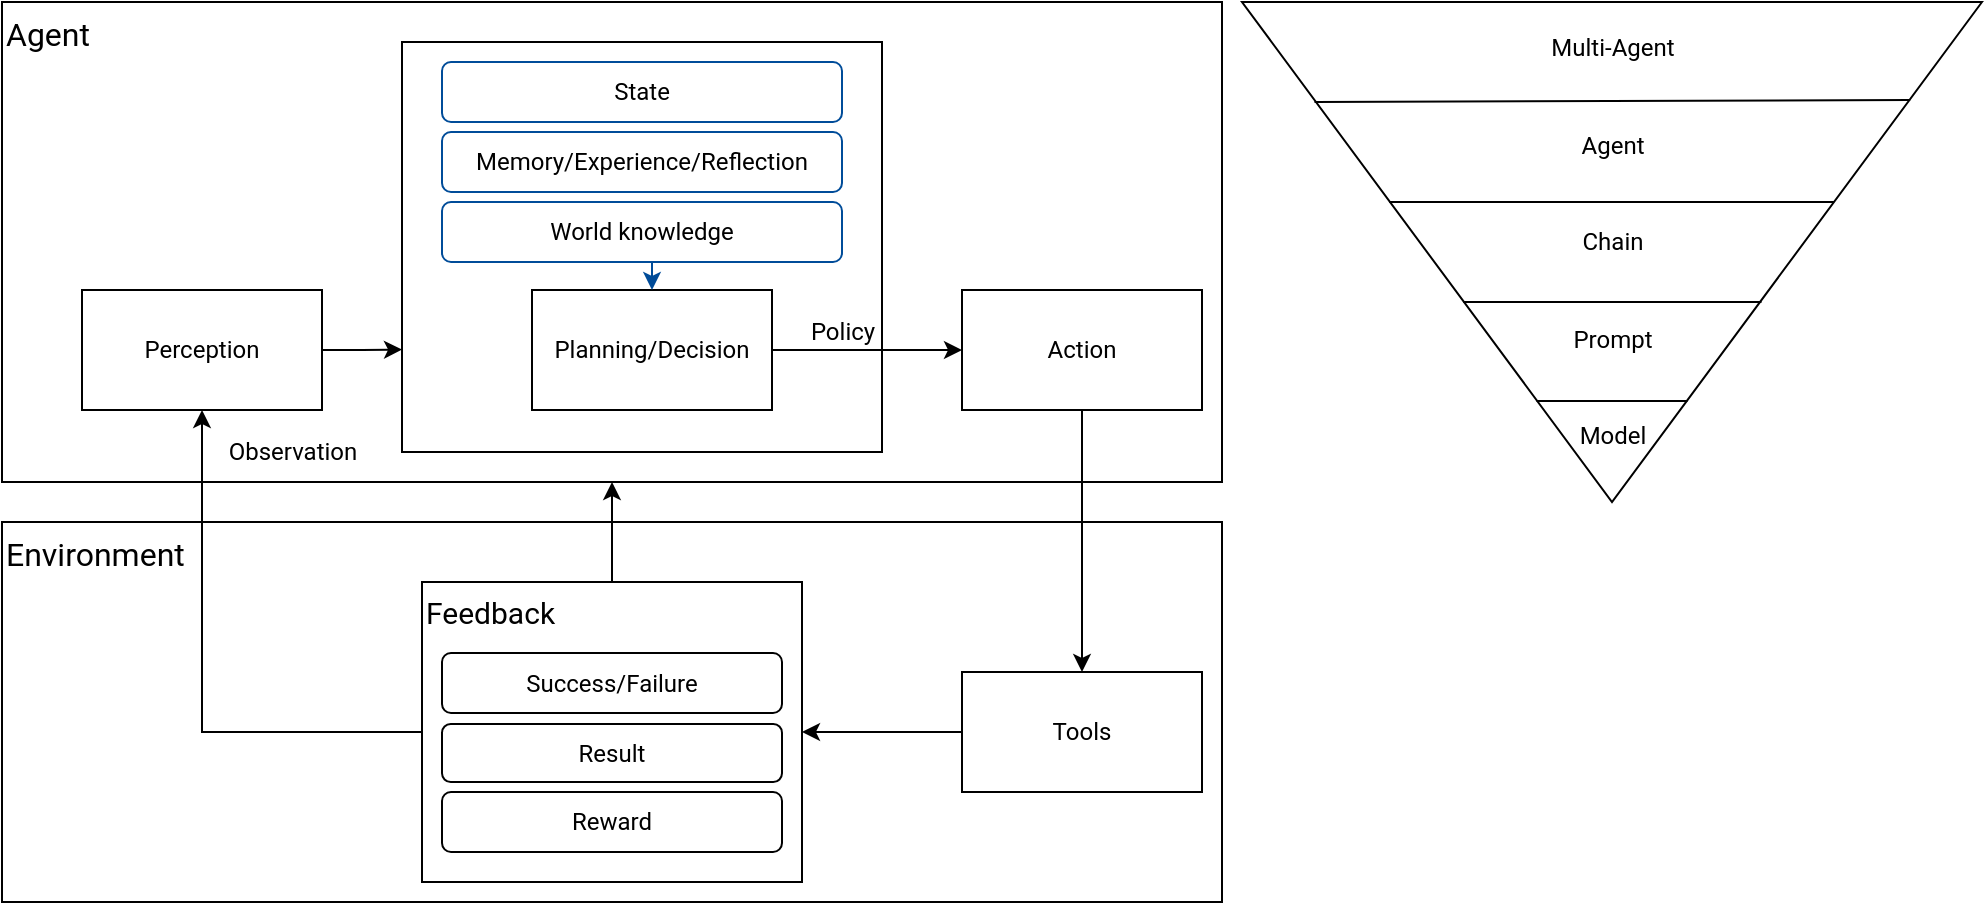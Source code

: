 <mxfile version="22.1.11" type="device">
  <diagram name="第 1 页" id="QeTOSCY7bUkGTXuDj3ty">
    <mxGraphModel dx="2209" dy="1037" grid="1" gridSize="10" guides="1" tooltips="1" connect="1" arrows="1" fold="1" page="1" pageScale="1" pageWidth="827" pageHeight="1169" math="0" shadow="0">
      <root>
        <mxCell id="0" />
        <mxCell id="1" parent="0" />
        <mxCell id="oGBhI0xbQFgRkRewdgP9-8" value="Agent" style="rounded=0;whiteSpace=wrap;html=1;verticalAlign=top;align=left;fontSize=16;fontFamily=Roboto;" vertex="1" parent="1">
          <mxGeometry x="-70" y="120" width="610" height="240" as="geometry" />
        </mxCell>
        <mxCell id="oGBhI0xbQFgRkRewdgP9-9" value="Environment" style="rounded=0;whiteSpace=wrap;html=1;verticalAlign=top;align=left;fontSize=16;fontFamily=Roboto;" vertex="1" parent="1">
          <mxGeometry x="-70" y="380" width="610" height="190" as="geometry" />
        </mxCell>
        <mxCell id="oGBhI0xbQFgRkRewdgP9-15" style="edgeStyle=orthogonalEdgeStyle;rounded=0;orthogonalLoop=1;jettySize=auto;html=1;exitX=1;exitY=0.5;exitDx=0;exitDy=0;entryX=0;entryY=0.75;entryDx=0;entryDy=0;fontFamily=Roboto;" edge="1" parent="1" source="oGBhI0xbQFgRkRewdgP9-1" target="oGBhI0xbQFgRkRewdgP9-2">
          <mxGeometry relative="1" as="geometry" />
        </mxCell>
        <mxCell id="oGBhI0xbQFgRkRewdgP9-1" value="Perception" style="rounded=0;whiteSpace=wrap;html=1;fontFamily=Roboto;" vertex="1" parent="1">
          <mxGeometry x="-30" y="264" width="120" height="60" as="geometry" />
        </mxCell>
        <mxCell id="oGBhI0xbQFgRkRewdgP9-2" value="" style="rounded=0;whiteSpace=wrap;html=1;fontFamily=Roboto;" vertex="1" parent="1">
          <mxGeometry x="130" y="140" width="240" height="205" as="geometry" />
        </mxCell>
        <mxCell id="oGBhI0xbQFgRkRewdgP9-21" style="edgeStyle=orthogonalEdgeStyle;rounded=0;orthogonalLoop=1;jettySize=auto;html=1;exitX=0.5;exitY=1;exitDx=0;exitDy=0;entryX=0.5;entryY=0;entryDx=0;entryDy=0;fontFamily=Roboto;" edge="1" parent="1" source="oGBhI0xbQFgRkRewdgP9-3" target="oGBhI0xbQFgRkRewdgP9-14">
          <mxGeometry relative="1" as="geometry" />
        </mxCell>
        <mxCell id="oGBhI0xbQFgRkRewdgP9-3" value="Action" style="rounded=0;whiteSpace=wrap;html=1;fontFamily=Roboto;" vertex="1" parent="1">
          <mxGeometry x="410" y="264" width="120" height="60" as="geometry" />
        </mxCell>
        <mxCell id="oGBhI0xbQFgRkRewdgP9-17" style="edgeStyle=orthogonalEdgeStyle;rounded=0;orthogonalLoop=1;jettySize=auto;html=1;exitX=1;exitY=0.5;exitDx=0;exitDy=0;entryX=0;entryY=0.5;entryDx=0;entryDy=0;fontFamily=Roboto;" edge="1" parent="1" source="oGBhI0xbQFgRkRewdgP9-4" target="oGBhI0xbQFgRkRewdgP9-3">
          <mxGeometry relative="1" as="geometry" />
        </mxCell>
        <mxCell id="oGBhI0xbQFgRkRewdgP9-4" value="Planning/Decision" style="rounded=0;whiteSpace=wrap;html=1;fontFamily=Roboto;" vertex="1" parent="1">
          <mxGeometry x="195" y="264" width="120" height="60" as="geometry" />
        </mxCell>
        <mxCell id="oGBhI0xbQFgRkRewdgP9-5" value="State" style="rounded=1;whiteSpace=wrap;html=1;strokeColor=#004C99;fontFamily=Roboto;" vertex="1" parent="1">
          <mxGeometry x="150" y="150" width="200" height="30" as="geometry" />
        </mxCell>
        <mxCell id="oGBhI0xbQFgRkRewdgP9-6" value="Memory/Experience/Reflection" style="rounded=1;whiteSpace=wrap;html=1;strokeColor=#004C99;fontFamily=Roboto;" vertex="1" parent="1">
          <mxGeometry x="150" y="185" width="200" height="30" as="geometry" />
        </mxCell>
        <mxCell id="oGBhI0xbQFgRkRewdgP9-18" style="edgeStyle=orthogonalEdgeStyle;rounded=0;orthogonalLoop=1;jettySize=auto;html=1;exitX=0.5;exitY=1;exitDx=0;exitDy=0;entryX=0.5;entryY=0;entryDx=0;entryDy=0;strokeColor=#004C99;fontFamily=Roboto;" edge="1" parent="1" source="oGBhI0xbQFgRkRewdgP9-7" target="oGBhI0xbQFgRkRewdgP9-4">
          <mxGeometry relative="1" as="geometry" />
        </mxCell>
        <mxCell id="oGBhI0xbQFgRkRewdgP9-7" value="World knowledge" style="rounded=1;whiteSpace=wrap;html=1;strokeColor=#004C99;fontFamily=Roboto;" vertex="1" parent="1">
          <mxGeometry x="150" y="220" width="200" height="30" as="geometry" />
        </mxCell>
        <mxCell id="oGBhI0xbQFgRkRewdgP9-20" style="edgeStyle=orthogonalEdgeStyle;rounded=0;orthogonalLoop=1;jettySize=auto;html=1;exitX=0.5;exitY=0;exitDx=0;exitDy=0;entryX=0.5;entryY=1;entryDx=0;entryDy=0;fontFamily=Roboto;" edge="1" parent="1" source="oGBhI0xbQFgRkRewdgP9-10" target="oGBhI0xbQFgRkRewdgP9-8">
          <mxGeometry relative="1" as="geometry" />
        </mxCell>
        <mxCell id="oGBhI0xbQFgRkRewdgP9-23" style="edgeStyle=orthogonalEdgeStyle;rounded=0;orthogonalLoop=1;jettySize=auto;html=1;exitX=0;exitY=0.5;exitDx=0;exitDy=0;entryX=0.5;entryY=1;entryDx=0;entryDy=0;fontFamily=Roboto;" edge="1" parent="1" source="oGBhI0xbQFgRkRewdgP9-10" target="oGBhI0xbQFgRkRewdgP9-1">
          <mxGeometry relative="1" as="geometry" />
        </mxCell>
        <mxCell id="oGBhI0xbQFgRkRewdgP9-10" value="Feedback" style="rounded=0;whiteSpace=wrap;html=1;verticalAlign=top;align=left;fontSize=15;fontFamily=Roboto;" vertex="1" parent="1">
          <mxGeometry x="140" y="410" width="190" height="150" as="geometry" />
        </mxCell>
        <mxCell id="oGBhI0xbQFgRkRewdgP9-11" value="Success/Failure" style="rounded=1;whiteSpace=wrap;html=1;flipV=0;fontFamily=Roboto;" vertex="1" parent="1">
          <mxGeometry x="150" y="445.5" width="170" height="30" as="geometry" />
        </mxCell>
        <mxCell id="oGBhI0xbQFgRkRewdgP9-12" value="Result" style="rounded=1;whiteSpace=wrap;html=1;flipV=0;fontFamily=Roboto;" vertex="1" parent="1">
          <mxGeometry x="150" y="481" width="170" height="29" as="geometry" />
        </mxCell>
        <mxCell id="oGBhI0xbQFgRkRewdgP9-13" value="Reward" style="rounded=1;whiteSpace=wrap;html=1;flipV=0;fontFamily=Roboto;" vertex="1" parent="1">
          <mxGeometry x="150" y="515" width="170" height="30" as="geometry" />
        </mxCell>
        <mxCell id="oGBhI0xbQFgRkRewdgP9-22" style="edgeStyle=orthogonalEdgeStyle;rounded=0;orthogonalLoop=1;jettySize=auto;html=1;exitX=0;exitY=0.5;exitDx=0;exitDy=0;entryX=1;entryY=0.5;entryDx=0;entryDy=0;fontFamily=Roboto;" edge="1" parent="1" source="oGBhI0xbQFgRkRewdgP9-14" target="oGBhI0xbQFgRkRewdgP9-10">
          <mxGeometry relative="1" as="geometry" />
        </mxCell>
        <mxCell id="oGBhI0xbQFgRkRewdgP9-14" value="Tools" style="rounded=0;whiteSpace=wrap;html=1;fontFamily=Roboto;" vertex="1" parent="1">
          <mxGeometry x="410" y="455" width="120" height="60" as="geometry" />
        </mxCell>
        <mxCell id="oGBhI0xbQFgRkRewdgP9-19" value="Policy" style="text;html=1;align=center;verticalAlign=middle;resizable=0;points=[];autosize=1;strokeColor=none;fillColor=none;fontFamily=Roboto;" vertex="1" parent="1">
          <mxGeometry x="320" y="270" width="60" height="30" as="geometry" />
        </mxCell>
        <mxCell id="oGBhI0xbQFgRkRewdgP9-24" value="Observation" style="text;html=1;align=center;verticalAlign=middle;resizable=0;points=[];autosize=1;strokeColor=none;fillColor=none;fontFamily=Roboto;" vertex="1" parent="1">
          <mxGeometry x="30" y="330" width="90" height="30" as="geometry" />
        </mxCell>
        <mxCell id="oGBhI0xbQFgRkRewdgP9-25" value="" style="triangle;whiteSpace=wrap;html=1;direction=south;" vertex="1" parent="1">
          <mxGeometry x="550" y="120" width="370" height="250" as="geometry" />
        </mxCell>
        <mxCell id="oGBhI0xbQFgRkRewdgP9-40" value="" style="endArrow=none;html=1;rounded=0;exitX=0.798;exitY=0.398;exitDx=0;exitDy=0;exitPerimeter=0;entryX=0.798;entryY=0.602;entryDx=0;entryDy=0;entryPerimeter=0;" edge="1" parent="1" source="oGBhI0xbQFgRkRewdgP9-25" target="oGBhI0xbQFgRkRewdgP9-25">
          <mxGeometry width="50" height="50" relative="1" as="geometry">
            <mxPoint x="710" y="439.4" as="sourcePoint" />
            <mxPoint x="770.6" y="440.2" as="targetPoint" />
          </mxGeometry>
        </mxCell>
        <mxCell id="oGBhI0xbQFgRkRewdgP9-41" value="" style="endArrow=none;html=1;rounded=0;exitX=0.6;exitY=0.701;exitDx=0;exitDy=0;exitPerimeter=0;entryX=0.6;entryY=0.298;entryDx=0;entryDy=0;entryPerimeter=0;" edge="1" parent="1" source="oGBhI0xbQFgRkRewdgP9-25" target="oGBhI0xbQFgRkRewdgP9-25">
          <mxGeometry width="50" height="50" relative="1" as="geometry">
            <mxPoint x="690" y="390" as="sourcePoint" />
            <mxPoint x="740" y="340" as="targetPoint" />
          </mxGeometry>
        </mxCell>
        <mxCell id="oGBhI0xbQFgRkRewdgP9-42" value="" style="endArrow=none;html=1;rounded=0;exitX=0.4;exitY=0.801;exitDx=0;exitDy=0;exitPerimeter=0;entryX=0.4;entryY=0.2;entryDx=0;entryDy=0;entryPerimeter=0;" edge="1" parent="1" source="oGBhI0xbQFgRkRewdgP9-25" target="oGBhI0xbQFgRkRewdgP9-25">
          <mxGeometry width="50" height="50" relative="1" as="geometry">
            <mxPoint x="660" y="300" as="sourcePoint" />
            <mxPoint x="710" y="250" as="targetPoint" />
          </mxGeometry>
        </mxCell>
        <mxCell id="oGBhI0xbQFgRkRewdgP9-43" value="" style="endArrow=none;html=1;rounded=0;exitX=0.2;exitY=0.902;exitDx=0;exitDy=0;exitPerimeter=0;entryX=0.196;entryY=0.097;entryDx=0;entryDy=0;entryPerimeter=0;" edge="1" parent="1" source="oGBhI0xbQFgRkRewdgP9-25" target="oGBhI0xbQFgRkRewdgP9-25">
          <mxGeometry width="50" height="50" relative="1" as="geometry">
            <mxPoint x="630" y="210" as="sourcePoint" />
            <mxPoint x="860" y="200" as="targetPoint" />
          </mxGeometry>
        </mxCell>
        <mxCell id="oGBhI0xbQFgRkRewdgP9-45" value="Prompt" style="text;html=1;align=center;verticalAlign=middle;resizable=0;points=[];autosize=1;strokeColor=none;fillColor=none;fontFamily=Roboto;fontStyle=0" vertex="1" parent="1">
          <mxGeometry x="705" y="273.5" width="60" height="30" as="geometry" />
        </mxCell>
        <mxCell id="oGBhI0xbQFgRkRewdgP9-46" value="Chain" style="text;html=1;align=center;verticalAlign=middle;resizable=0;points=[];autosize=1;strokeColor=none;fillColor=none;fontFamily=Roboto;fontStyle=0" vertex="1" parent="1">
          <mxGeometry x="705" y="224.5" width="60" height="30" as="geometry" />
        </mxCell>
        <mxCell id="oGBhI0xbQFgRkRewdgP9-47" value="Agent" style="text;html=1;align=center;verticalAlign=middle;resizable=0;points=[];autosize=1;strokeColor=none;fillColor=none;fontFamily=Roboto;fontStyle=0" vertex="1" parent="1">
          <mxGeometry x="705" y="176.5" width="60" height="30" as="geometry" />
        </mxCell>
        <mxCell id="oGBhI0xbQFgRkRewdgP9-48" value="Multi-Agent" style="text;html=1;align=center;verticalAlign=middle;resizable=0;points=[];autosize=1;strokeColor=none;fillColor=none;fontFamily=Roboto;fontStyle=0" vertex="1" parent="1">
          <mxGeometry x="690" y="127.5" width="90" height="30" as="geometry" />
        </mxCell>
        <mxCell id="oGBhI0xbQFgRkRewdgP9-49" value="Model" style="text;html=1;align=center;verticalAlign=middle;resizable=0;points=[];autosize=1;strokeColor=none;fillColor=none;fontFamily=Roboto;" vertex="1" parent="1">
          <mxGeometry x="705" y="321.5" width="60" height="30" as="geometry" />
        </mxCell>
      </root>
    </mxGraphModel>
  </diagram>
</mxfile>
